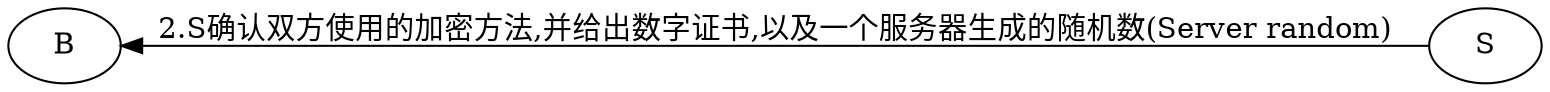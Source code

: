 digraph b{
rankdir=LR
"B"->"S"[label="2.S确认双方使用的加密方法,并给出数字证书,以及一个服务器生成的随机数(Server random)";dir="back"]
}

